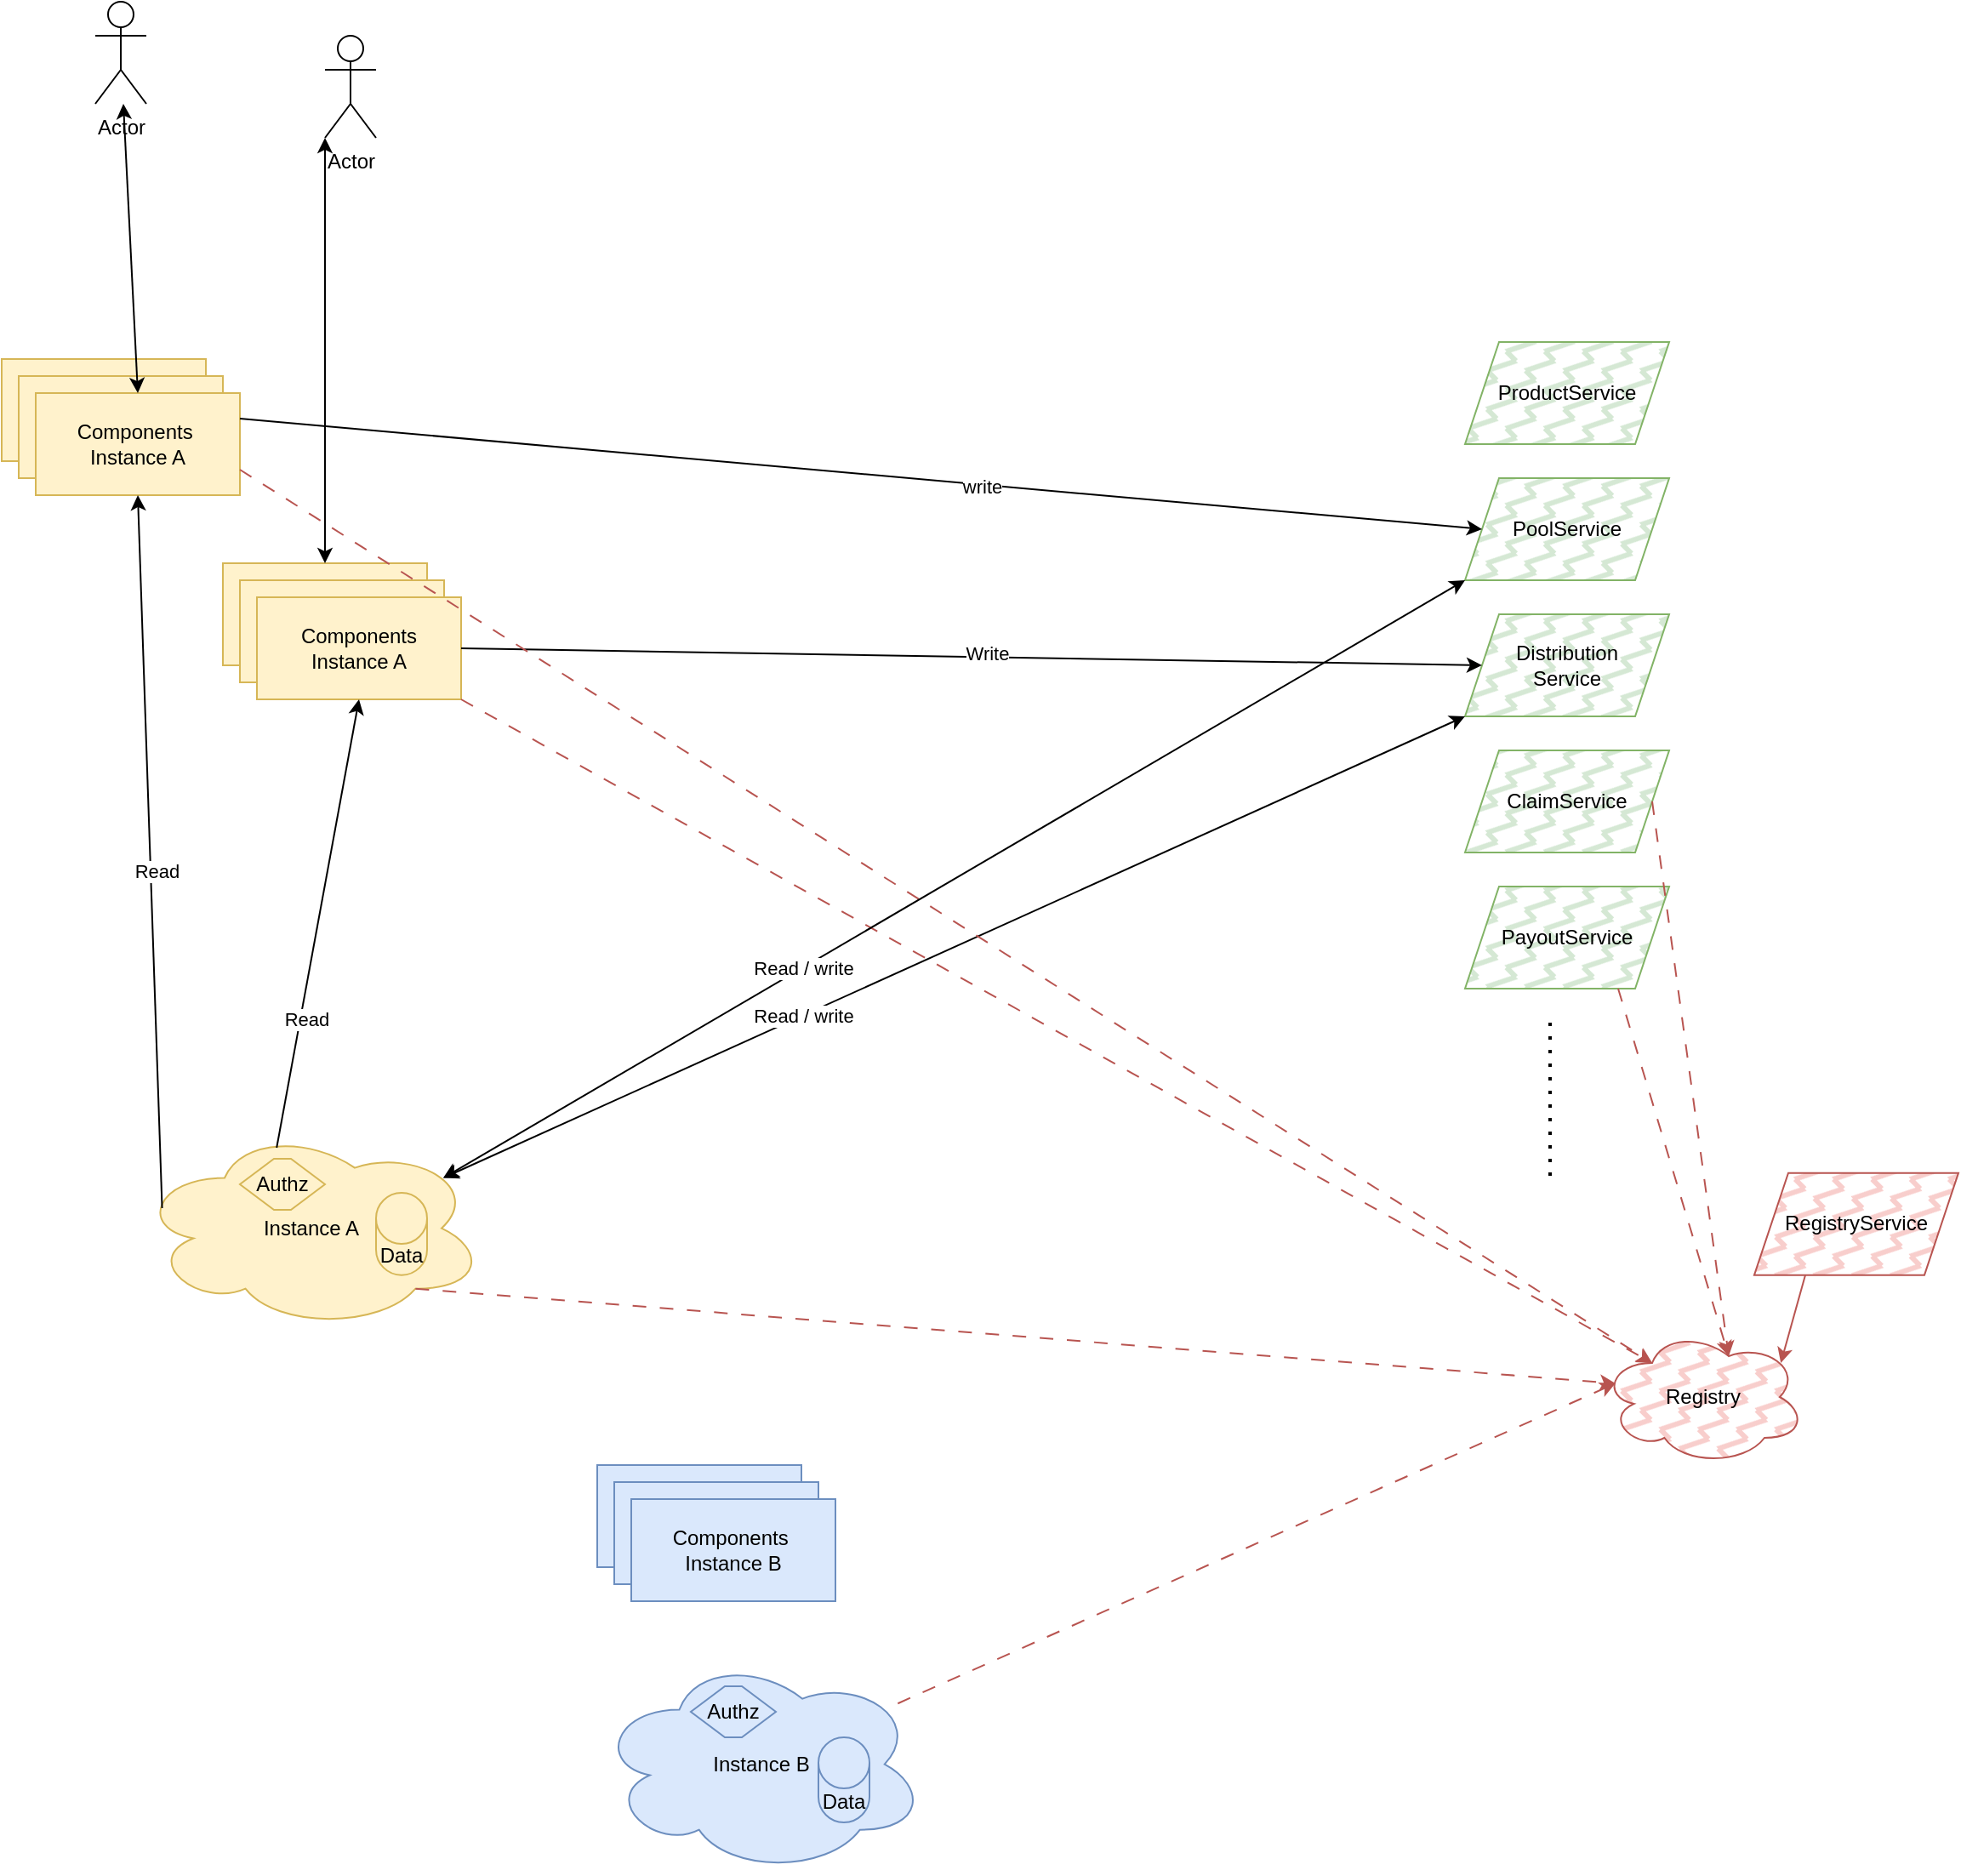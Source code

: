 <mxfile version="24.1.0" type="device">
  <diagram name="Page-1" id="Ci2HlTppvsZ_2pQZNLZ-">
    <mxGraphModel dx="2468" dy="2284" grid="1" gridSize="10" guides="1" tooltips="1" connect="1" arrows="1" fold="1" page="1" pageScale="1" pageWidth="827" pageHeight="1169" math="0" shadow="0">
      <root>
        <mxCell id="0" />
        <mxCell id="1" parent="0" />
        <mxCell id="CUu8jus_2sVUzZU3FUJG-4" value="Instance A" style="ellipse;shape=cloud;whiteSpace=wrap;html=1;fillColor=#fff2cc;strokeColor=#d6b656;" vertex="1" parent="1">
          <mxGeometry x="-220" y="561.67" width="204" height="118.33" as="geometry" />
        </mxCell>
        <mxCell id="CUu8jus_2sVUzZU3FUJG-6" value="Instance B" style="ellipse;shape=cloud;whiteSpace=wrap;html=1;fillColor=#dae8fc;strokeColor=#6c8ebf;" vertex="1" parent="1">
          <mxGeometry x="50" y="871.67" width="193" height="128.33" as="geometry" />
        </mxCell>
        <mxCell id="CUu8jus_2sVUzZU3FUJG-7" value="ProductService" style="shape=parallelogram;perimeter=parallelogramPerimeter;whiteSpace=wrap;html=1;fixedSize=1;fillColor=#d5e8d4;strokeColor=#82b366;gradientColor=none;fillStyle=zigzag-line;" vertex="1" parent="1">
          <mxGeometry x="560" y="100" width="120" height="60" as="geometry" />
        </mxCell>
        <mxCell id="CUu8jus_2sVUzZU3FUJG-8" value="PoolService" style="shape=parallelogram;perimeter=parallelogramPerimeter;whiteSpace=wrap;html=1;fixedSize=1;fillColor=#d5e8d4;strokeColor=#82b366;gradientColor=none;fillStyle=zigzag-line;" vertex="1" parent="1">
          <mxGeometry x="560" y="180" width="120" height="60" as="geometry" />
        </mxCell>
        <mxCell id="CUu8jus_2sVUzZU3FUJG-9" value="Distribution&lt;br&gt;Service" style="shape=parallelogram;perimeter=parallelogramPerimeter;whiteSpace=wrap;html=1;fixedSize=1;fillColor=#d5e8d4;strokeColor=#82b366;gradientColor=none;fillStyle=zigzag-line;" vertex="1" parent="1">
          <mxGeometry x="560" y="260" width="120" height="60" as="geometry" />
        </mxCell>
        <mxCell id="CUu8jus_2sVUzZU3FUJG-10" value="ClaimService" style="shape=parallelogram;perimeter=parallelogramPerimeter;whiteSpace=wrap;html=1;fixedSize=1;fillColor=#d5e8d4;strokeColor=#82b366;gradientColor=none;fillStyle=zigzag-line;" vertex="1" parent="1">
          <mxGeometry x="560" y="340" width="120" height="60" as="geometry" />
        </mxCell>
        <mxCell id="CUu8jus_2sVUzZU3FUJG-11" value="Data" style="shape=cylinder3;whiteSpace=wrap;html=1;boundedLbl=1;backgroundOutline=1;size=15;fillColor=#dae8fc;strokeColor=#6c8ebf;" vertex="1" parent="1">
          <mxGeometry x="180" y="920" width="30" height="50" as="geometry" />
        </mxCell>
        <mxCell id="CUu8jus_2sVUzZU3FUJG-13" value="Data" style="shape=cylinder3;whiteSpace=wrap;html=1;boundedLbl=1;backgroundOutline=1;size=15;fillColor=#fff2cc;strokeColor=#d6b656;" vertex="1" parent="1">
          <mxGeometry x="-80" y="600" width="30" height="48.33" as="geometry" />
        </mxCell>
        <mxCell id="CUu8jus_2sVUzZU3FUJG-14" value="" style="rounded=0;whiteSpace=wrap;html=1;fillColor=#dae8fc;strokeColor=#6c8ebf;" vertex="1" parent="1">
          <mxGeometry x="50" y="760" width="120" height="60" as="geometry" />
        </mxCell>
        <mxCell id="CUu8jus_2sVUzZU3FUJG-15" value="" style="rounded=0;whiteSpace=wrap;html=1;fillColor=#dae8fc;strokeColor=#6c8ebf;" vertex="1" parent="1">
          <mxGeometry x="60" y="770" width="120" height="60" as="geometry" />
        </mxCell>
        <mxCell id="CUu8jus_2sVUzZU3FUJG-16" value="Components&amp;nbsp;&lt;div&gt;Instance B&lt;/div&gt;" style="rounded=0;whiteSpace=wrap;html=1;fillColor=#dae8fc;strokeColor=#6c8ebf;" vertex="1" parent="1">
          <mxGeometry x="70" y="780" width="120" height="60" as="geometry" />
        </mxCell>
        <mxCell id="CUu8jus_2sVUzZU3FUJG-17" value="" style="rounded=0;whiteSpace=wrap;html=1;fillColor=#fff2cc;strokeColor=#d6b656;" vertex="1" parent="1">
          <mxGeometry x="-170" y="230" width="120" height="60" as="geometry" />
        </mxCell>
        <mxCell id="CUu8jus_2sVUzZU3FUJG-18" value="" style="rounded=0;whiteSpace=wrap;html=1;fillColor=#fff2cc;strokeColor=#d6b656;" vertex="1" parent="1">
          <mxGeometry x="-160" y="240" width="120" height="60" as="geometry" />
        </mxCell>
        <mxCell id="CUu8jus_2sVUzZU3FUJG-19" value="Components&lt;br&gt;Instance A" style="rounded=0;whiteSpace=wrap;html=1;fillColor=#fff2cc;strokeColor=#d6b656;" vertex="1" parent="1">
          <mxGeometry x="-150" y="250" width="120" height="60" as="geometry" />
        </mxCell>
        <mxCell id="CUu8jus_2sVUzZU3FUJG-20" value="PayoutService" style="shape=parallelogram;perimeter=parallelogramPerimeter;whiteSpace=wrap;html=1;fixedSize=1;fillColor=#d5e8d4;strokeColor=#82b366;gradientColor=none;fillStyle=zigzag-line;" vertex="1" parent="1">
          <mxGeometry x="560" y="420" width="120" height="60" as="geometry" />
        </mxCell>
        <mxCell id="CUu8jus_2sVUzZU3FUJG-21" value="" style="endArrow=none;dashed=1;html=1;dashPattern=1 3;strokeWidth=2;rounded=0;" edge="1" parent="1">
          <mxGeometry width="50" height="50" relative="1" as="geometry">
            <mxPoint x="610" y="590" as="sourcePoint" />
            <mxPoint x="610" y="500" as="targetPoint" />
          </mxGeometry>
        </mxCell>
        <mxCell id="CUu8jus_2sVUzZU3FUJG-25" value="" style="endArrow=classic;html=1;rounded=0;entryX=0.5;entryY=1;entryDx=0;entryDy=0;exitX=0.4;exitY=0.1;exitDx=0;exitDy=0;exitPerimeter=0;" edge="1" parent="1" source="CUu8jus_2sVUzZU3FUJG-4" target="CUu8jus_2sVUzZU3FUJG-19">
          <mxGeometry width="50" height="50" relative="1" as="geometry">
            <mxPoint x="270" y="600" as="sourcePoint" />
            <mxPoint x="320" y="550" as="targetPoint" />
          </mxGeometry>
        </mxCell>
        <mxCell id="CUu8jus_2sVUzZU3FUJG-26" value="Read" style="edgeLabel;html=1;align=center;verticalAlign=middle;resizable=0;points=[];" vertex="1" connectable="0" parent="CUu8jus_2sVUzZU3FUJG-25">
          <mxGeometry x="-0.421" y="-3" relative="1" as="geometry">
            <mxPoint as="offset" />
          </mxGeometry>
        </mxCell>
        <mxCell id="CUu8jus_2sVUzZU3FUJG-27" value="" style="endArrow=classic;html=1;rounded=0;exitX=1;exitY=0.5;exitDx=0;exitDy=0;entryX=0;entryY=0.5;entryDx=0;entryDy=0;" edge="1" parent="1" source="CUu8jus_2sVUzZU3FUJG-19" target="CUu8jus_2sVUzZU3FUJG-9">
          <mxGeometry width="50" height="50" relative="1" as="geometry">
            <mxPoint x="390" y="590" as="sourcePoint" />
            <mxPoint x="440" y="540" as="targetPoint" />
          </mxGeometry>
        </mxCell>
        <mxCell id="CUu8jus_2sVUzZU3FUJG-28" value="Write" style="edgeLabel;html=1;align=center;verticalAlign=middle;resizable=0;points=[];" vertex="1" connectable="0" parent="CUu8jus_2sVUzZU3FUJG-27">
          <mxGeometry x="0.03" y="2" relative="1" as="geometry">
            <mxPoint as="offset" />
          </mxGeometry>
        </mxCell>
        <mxCell id="CUu8jus_2sVUzZU3FUJG-33" value="" style="endArrow=classic;startArrow=classic;html=1;rounded=0;entryX=0;entryY=1;entryDx=0;entryDy=0;exitX=0.88;exitY=0.25;exitDx=0;exitDy=0;exitPerimeter=0;" edge="1" parent="1" source="CUu8jus_2sVUzZU3FUJG-4" target="CUu8jus_2sVUzZU3FUJG-9">
          <mxGeometry width="50" height="50" relative="1" as="geometry">
            <mxPoint x="390" y="590" as="sourcePoint" />
            <mxPoint x="440" y="540" as="targetPoint" />
          </mxGeometry>
        </mxCell>
        <mxCell id="CUu8jus_2sVUzZU3FUJG-56" value="Read / write" style="edgeLabel;html=1;align=center;verticalAlign=middle;resizable=0;points=[];" vertex="1" connectable="0" parent="CUu8jus_2sVUzZU3FUJG-33">
          <mxGeometry x="-0.296" relative="1" as="geometry">
            <mxPoint as="offset" />
          </mxGeometry>
        </mxCell>
        <mxCell id="CUu8jus_2sVUzZU3FUJG-34" value="Registry" style="ellipse;shape=cloud;whiteSpace=wrap;html=1;fillColor=#f8cecc;strokeColor=#b85450;fillStyle=zigzag-line;" vertex="1" parent="1">
          <mxGeometry x="640" y="680" width="120" height="80" as="geometry" />
        </mxCell>
        <mxCell id="CUu8jus_2sVUzZU3FUJG-35" value="" style="endArrow=classic;html=1;rounded=0;fillColor=#f8cecc;strokeColor=#b85450;dashed=1;dashPattern=8 8;entryX=0.07;entryY=0.4;entryDx=0;entryDy=0;entryPerimeter=0;" edge="1" parent="1" source="CUu8jus_2sVUzZU3FUJG-6" target="CUu8jus_2sVUzZU3FUJG-34">
          <mxGeometry width="50" height="50" relative="1" as="geometry">
            <mxPoint x="390" y="590" as="sourcePoint" />
            <mxPoint x="440" y="540" as="targetPoint" />
          </mxGeometry>
        </mxCell>
        <mxCell id="CUu8jus_2sVUzZU3FUJG-36" value="" style="endArrow=classic;html=1;rounded=0;fillColor=#f8cecc;strokeColor=#b85450;dashed=1;dashPattern=8 8;exitX=0.8;exitY=0.8;exitDx=0;exitDy=0;exitPerimeter=0;entryX=0.07;entryY=0.4;entryDx=0;entryDy=0;entryPerimeter=0;" edge="1" parent="1" source="CUu8jus_2sVUzZU3FUJG-4" target="CUu8jus_2sVUzZU3FUJG-34">
          <mxGeometry width="50" height="50" relative="1" as="geometry">
            <mxPoint x="354" y="477" as="sourcePoint" />
            <mxPoint x="776" y="733" as="targetPoint" />
          </mxGeometry>
        </mxCell>
        <mxCell id="CUu8jus_2sVUzZU3FUJG-37" value="" style="endArrow=classic;html=1;rounded=0;fillColor=#f8cecc;strokeColor=#b85450;dashed=1;dashPattern=8 8;entryX=0.25;entryY=0.25;entryDx=0;entryDy=0;entryPerimeter=0;exitX=1;exitY=1;exitDx=0;exitDy=0;" edge="1" parent="1" source="CUu8jus_2sVUzZU3FUJG-19" target="CUu8jus_2sVUzZU3FUJG-34">
          <mxGeometry width="50" height="50" relative="1" as="geometry">
            <mxPoint x="354" y="477" as="sourcePoint" />
            <mxPoint x="790" y="740" as="targetPoint" />
          </mxGeometry>
        </mxCell>
        <mxCell id="CUu8jus_2sVUzZU3FUJG-38" value="" style="endArrow=classic;html=1;rounded=0;fillColor=#f8cecc;strokeColor=#b85450;dashed=1;dashPattern=8 8;exitX=0.75;exitY=1;exitDx=0;exitDy=0;entryX=0.625;entryY=0.2;entryDx=0;entryDy=0;entryPerimeter=0;" edge="1" parent="1" source="CUu8jus_2sVUzZU3FUJG-20" target="CUu8jus_2sVUzZU3FUJG-34">
          <mxGeometry width="50" height="50" relative="1" as="geometry">
            <mxPoint x="110" y="275" as="sourcePoint" />
            <mxPoint x="678" y="700" as="targetPoint" />
          </mxGeometry>
        </mxCell>
        <mxCell id="CUu8jus_2sVUzZU3FUJG-39" value="" style="endArrow=classic;html=1;rounded=0;fillColor=#f8cecc;strokeColor=#b85450;dashed=1;dashPattern=8 8;entryX=0.625;entryY=0.2;entryDx=0;entryDy=0;entryPerimeter=0;exitX=1;exitY=0.5;exitDx=0;exitDy=0;" edge="1" parent="1" source="CUu8jus_2sVUzZU3FUJG-10" target="CUu8jus_2sVUzZU3FUJG-34">
          <mxGeometry width="50" height="50" relative="1" as="geometry">
            <mxPoint x="660" y="490" as="sourcePoint" />
            <mxPoint x="808" y="728" as="targetPoint" />
          </mxGeometry>
        </mxCell>
        <mxCell id="CUu8jus_2sVUzZU3FUJG-42" value="" style="rounded=0;whiteSpace=wrap;html=1;fillColor=#fff2cc;strokeColor=#d6b656;" vertex="1" parent="1">
          <mxGeometry x="-300" y="110" width="120" height="60" as="geometry" />
        </mxCell>
        <mxCell id="CUu8jus_2sVUzZU3FUJG-43" value="" style="rounded=0;whiteSpace=wrap;html=1;fillColor=#fff2cc;strokeColor=#d6b656;" vertex="1" parent="1">
          <mxGeometry x="-290" y="120" width="120" height="60" as="geometry" />
        </mxCell>
        <mxCell id="CUu8jus_2sVUzZU3FUJG-44" value="Components&amp;nbsp;&lt;div&gt;Instance A&lt;/div&gt;" style="rounded=0;whiteSpace=wrap;html=1;fillColor=#fff2cc;strokeColor=#d6b656;" vertex="1" parent="1">
          <mxGeometry x="-280" y="130" width="120" height="60" as="geometry" />
        </mxCell>
        <mxCell id="CUu8jus_2sVUzZU3FUJG-45" value="" style="endArrow=classic;html=1;rounded=0;exitX=0.07;exitY=0.4;exitDx=0;exitDy=0;exitPerimeter=0;entryX=0.5;entryY=1;entryDx=0;entryDy=0;" edge="1" parent="1" source="CUu8jus_2sVUzZU3FUJG-4" target="CUu8jus_2sVUzZU3FUJG-44">
          <mxGeometry width="50" height="50" relative="1" as="geometry">
            <mxPoint x="130" y="390" as="sourcePoint" />
            <mxPoint x="180" y="340" as="targetPoint" />
          </mxGeometry>
        </mxCell>
        <mxCell id="CUu8jus_2sVUzZU3FUJG-46" value="Read" style="edgeLabel;html=1;align=center;verticalAlign=middle;resizable=0;points=[];" vertex="1" connectable="0" parent="CUu8jus_2sVUzZU3FUJG-45">
          <mxGeometry x="-0.054" y="-3" relative="1" as="geometry">
            <mxPoint as="offset" />
          </mxGeometry>
        </mxCell>
        <mxCell id="CUu8jus_2sVUzZU3FUJG-47" value="" style="endArrow=classic;html=1;rounded=0;exitX=1;exitY=0.25;exitDx=0;exitDy=0;entryX=0;entryY=0.5;entryDx=0;entryDy=0;" edge="1" parent="1" source="CUu8jus_2sVUzZU3FUJG-44" target="CUu8jus_2sVUzZU3FUJG-8">
          <mxGeometry width="50" height="50" relative="1" as="geometry">
            <mxPoint x="250" y="380" as="sourcePoint" />
            <mxPoint x="300" y="330" as="targetPoint" />
          </mxGeometry>
        </mxCell>
        <mxCell id="CUu8jus_2sVUzZU3FUJG-48" value="write" style="edgeLabel;html=1;align=center;verticalAlign=middle;resizable=0;points=[];" vertex="1" connectable="0" parent="CUu8jus_2sVUzZU3FUJG-47">
          <mxGeometry x="0.194" y="-1" relative="1" as="geometry">
            <mxPoint as="offset" />
          </mxGeometry>
        </mxCell>
        <mxCell id="CUu8jus_2sVUzZU3FUJG-49" value="" style="endArrow=classic;html=1;rounded=0;fillColor=#f8cecc;strokeColor=#b85450;dashed=1;dashPattern=8 8;entryX=0.25;entryY=0.25;entryDx=0;entryDy=0;entryPerimeter=0;exitX=1;exitY=0.75;exitDx=0;exitDy=0;" edge="1" parent="1" source="CUu8jus_2sVUzZU3FUJG-44" target="CUu8jus_2sVUzZU3FUJG-34">
          <mxGeometry width="50" height="50" relative="1" as="geometry">
            <mxPoint x="-20" y="320" as="sourcePoint" />
            <mxPoint x="680" y="710" as="targetPoint" />
          </mxGeometry>
        </mxCell>
        <mxCell id="CUu8jus_2sVUzZU3FUJG-50" value="RegistryService" style="shape=parallelogram;perimeter=parallelogramPerimeter;whiteSpace=wrap;html=1;fixedSize=1;fillColor=#f8cecc;strokeColor=#b85450;fillStyle=zigzag-line;" vertex="1" parent="1">
          <mxGeometry x="730" y="588.33" width="120" height="60" as="geometry" />
        </mxCell>
        <mxCell id="CUu8jus_2sVUzZU3FUJG-51" value="" style="endArrow=classic;html=1;rounded=0;fillColor=#f8cecc;strokeColor=#b85450;entryX=0.88;entryY=0.25;entryDx=0;entryDy=0;entryPerimeter=0;exitX=0.25;exitY=1;exitDx=0;exitDy=0;" edge="1" parent="1" source="CUu8jus_2sVUzZU3FUJG-50" target="CUu8jus_2sVUzZU3FUJG-34">
          <mxGeometry width="50" height="50" relative="1" as="geometry">
            <mxPoint x="680" y="380" as="sourcePoint" />
            <mxPoint x="725" y="706" as="targetPoint" />
          </mxGeometry>
        </mxCell>
        <mxCell id="CUu8jus_2sVUzZU3FUJG-53" value="Authz" style="shape=hexagon;perimeter=hexagonPerimeter2;whiteSpace=wrap;html=1;fixedSize=1;fillColor=#fff2cc;strokeColor=#d6b656;" vertex="1" parent="1">
          <mxGeometry x="-160" y="580" width="50" height="30" as="geometry" />
        </mxCell>
        <mxCell id="CUu8jus_2sVUzZU3FUJG-54" value="Authz" style="shape=hexagon;perimeter=hexagonPerimeter2;whiteSpace=wrap;html=1;fixedSize=1;fillColor=#dae8fc;strokeColor=#6c8ebf;" vertex="1" parent="1">
          <mxGeometry x="105" y="890" width="50" height="30" as="geometry" />
        </mxCell>
        <mxCell id="CUu8jus_2sVUzZU3FUJG-57" value="" style="endArrow=classic;startArrow=classic;html=1;rounded=0;entryX=0;entryY=1;entryDx=0;entryDy=0;exitX=0.88;exitY=0.25;exitDx=0;exitDy=0;exitPerimeter=0;" edge="1" parent="1" source="CUu8jus_2sVUzZU3FUJG-4" target="CUu8jus_2sVUzZU3FUJG-8">
          <mxGeometry width="50" height="50" relative="1" as="geometry">
            <mxPoint x="-30" y="601" as="sourcePoint" />
            <mxPoint x="570" y="330" as="targetPoint" />
          </mxGeometry>
        </mxCell>
        <mxCell id="CUu8jus_2sVUzZU3FUJG-58" value="Read / write" style="edgeLabel;html=1;align=center;verticalAlign=middle;resizable=0;points=[];" vertex="1" connectable="0" parent="CUu8jus_2sVUzZU3FUJG-57">
          <mxGeometry x="-0.296" relative="1" as="geometry">
            <mxPoint as="offset" />
          </mxGeometry>
        </mxCell>
        <mxCell id="CUu8jus_2sVUzZU3FUJG-59" value="Actor" style="shape=umlActor;verticalLabelPosition=bottom;verticalAlign=top;html=1;outlineConnect=0;" vertex="1" parent="1">
          <mxGeometry x="-245" y="-100" width="30" height="60" as="geometry" />
        </mxCell>
        <mxCell id="CUu8jus_2sVUzZU3FUJG-60" value="" style="endArrow=classic;startArrow=classic;html=1;rounded=0;exitX=0.5;exitY=0;exitDx=0;exitDy=0;" edge="1" parent="1" source="CUu8jus_2sVUzZU3FUJG-44" target="CUu8jus_2sVUzZU3FUJG-59">
          <mxGeometry width="50" height="50" relative="1" as="geometry">
            <mxPoint x="210" y="310" as="sourcePoint" />
            <mxPoint x="260" y="260" as="targetPoint" />
          </mxGeometry>
        </mxCell>
        <mxCell id="CUu8jus_2sVUzZU3FUJG-61" value="Actor" style="shape=umlActor;verticalLabelPosition=bottom;verticalAlign=top;html=1;outlineConnect=0;" vertex="1" parent="1">
          <mxGeometry x="-110" y="-80" width="30" height="60" as="geometry" />
        </mxCell>
        <mxCell id="CUu8jus_2sVUzZU3FUJG-63" value="" style="endArrow=classic;startArrow=classic;html=1;rounded=0;entryX=0;entryY=1;entryDx=0;entryDy=0;entryPerimeter=0;exitX=0.5;exitY=0;exitDx=0;exitDy=0;" edge="1" parent="1" source="CUu8jus_2sVUzZU3FUJG-17" target="CUu8jus_2sVUzZU3FUJG-61">
          <mxGeometry width="50" height="50" relative="1" as="geometry">
            <mxPoint x="210" y="310" as="sourcePoint" />
            <mxPoint x="260" y="260" as="targetPoint" />
          </mxGeometry>
        </mxCell>
      </root>
    </mxGraphModel>
  </diagram>
</mxfile>
